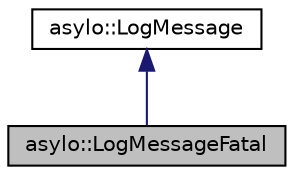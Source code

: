 digraph "asylo::LogMessageFatal"
{
  edge [fontname="Helvetica",fontsize="10",labelfontname="Helvetica",labelfontsize="10"];
  node [fontname="Helvetica",fontsize="10",shape=record];
  Node2 [label="asylo::LogMessageFatal",height=0.2,width=0.4,color="black", fillcolor="grey75", style="filled", fontcolor="black"];
  Node3 -> Node2 [dir="back",color="midnightblue",fontsize="10",style="solid",fontname="Helvetica"];
  Node3 [label="asylo::LogMessage",height=0.2,width=0.4,color="black", fillcolor="white", style="filled",URL="$classasylo_1_1LogMessage.html",tooltip="Class representing a log message created by a log macro. "];
}
